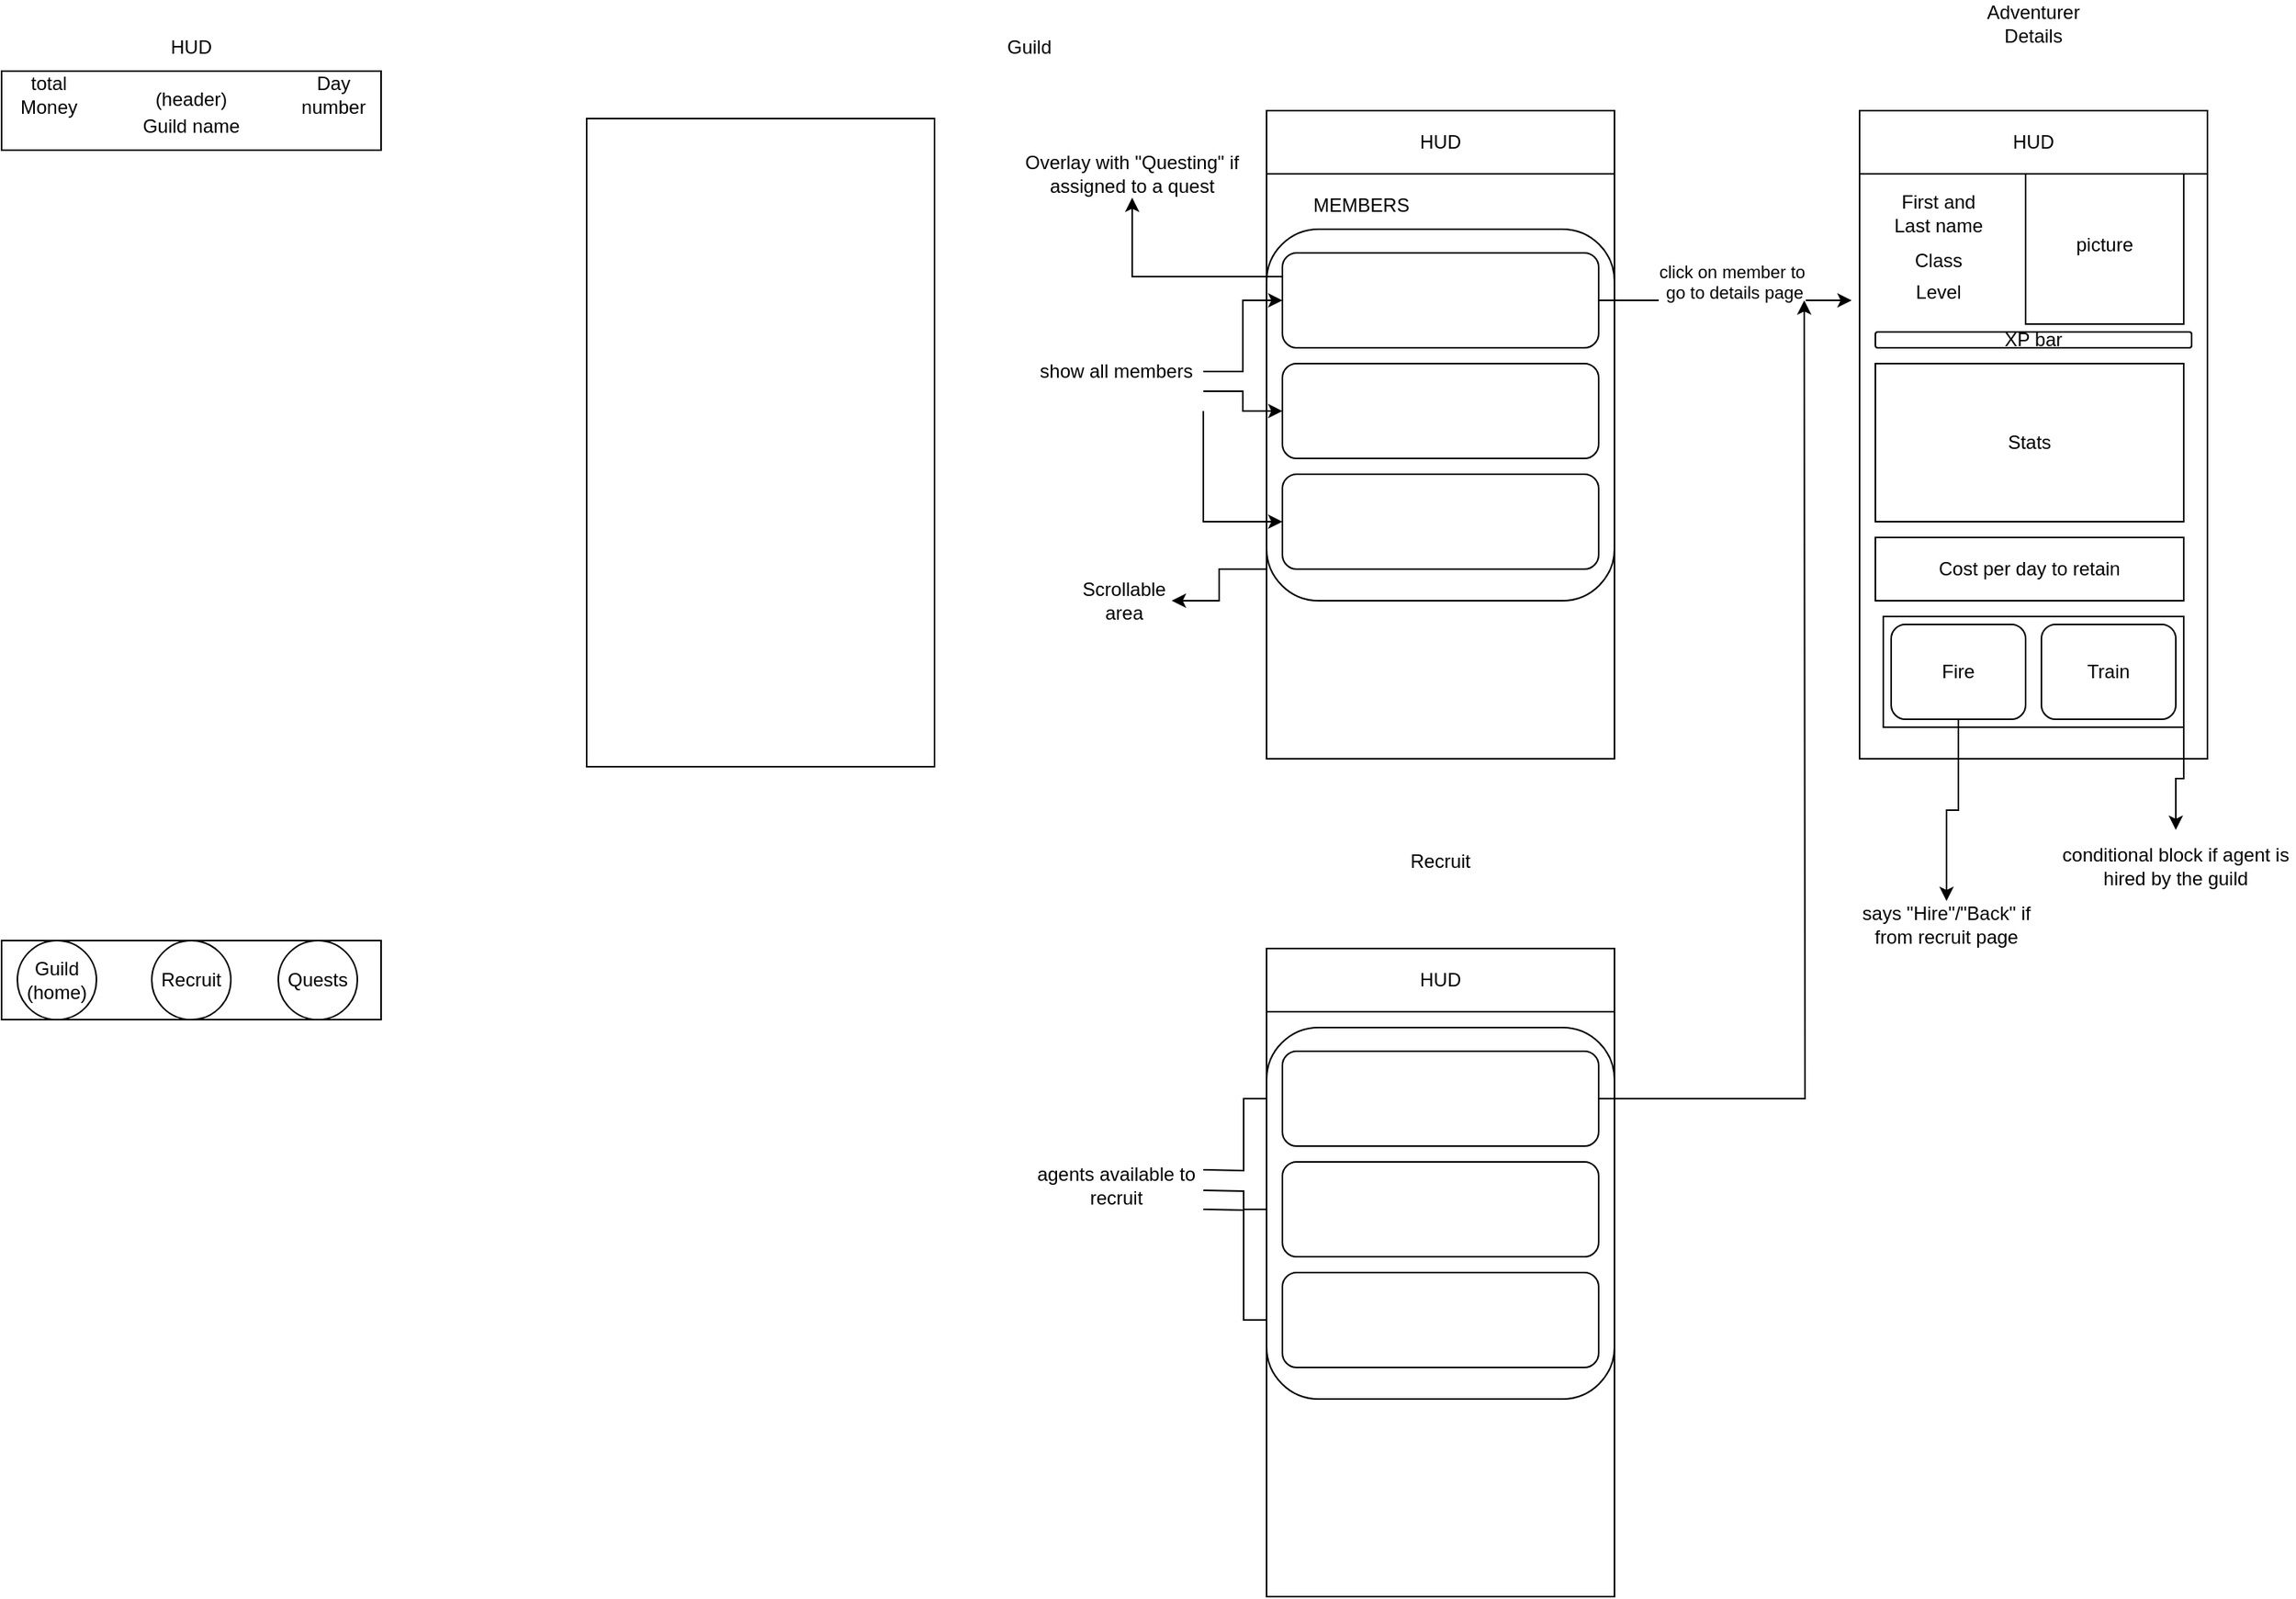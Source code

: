 <mxfile version="26.0.12">
  <diagram name="Page-1" id="hLrZo2qqjmLm6GWwptLD">
    <mxGraphModel dx="2097" dy="642" grid="1" gridSize="10" guides="1" tooltips="1" connect="1" arrows="1" fold="1" page="1" pageScale="1" pageWidth="850" pageHeight="1100" math="0" shadow="0">
      <root>
        <mxCell id="0" />
        <mxCell id="1" parent="0" />
        <mxCell id="5w-BvtVBiFkTE_dHqfBQ-44" style="edgeStyle=orthogonalEdgeStyle;rounded=0;orthogonalLoop=1;jettySize=auto;html=1;exitX=0;exitY=0.75;exitDx=0;exitDy=0;" parent="1" source="5w-BvtVBiFkTE_dHqfBQ-1" target="5w-BvtVBiFkTE_dHqfBQ-45" edge="1">
          <mxGeometry relative="1" as="geometry">
            <mxPoint x="80" y="410" as="targetPoint" />
            <Array as="points">
              <mxPoint x="170" y="390" />
              <mxPoint x="140" y="390" />
              <mxPoint x="140" y="410" />
            </Array>
          </mxGeometry>
        </mxCell>
        <mxCell id="5w-BvtVBiFkTE_dHqfBQ-1" value="" style="rounded=0;whiteSpace=wrap;html=1;" parent="1" vertex="1">
          <mxGeometry x="170" y="100" width="220" height="410" as="geometry" />
        </mxCell>
        <mxCell id="5w-BvtVBiFkTE_dHqfBQ-43" value="" style="rounded=1;whiteSpace=wrap;html=1;" parent="1" vertex="1">
          <mxGeometry x="170" y="175" width="220" height="235" as="geometry" />
        </mxCell>
        <mxCell id="5w-BvtVBiFkTE_dHqfBQ-2" value="" style="rounded=0;whiteSpace=wrap;html=1;" parent="1" vertex="1">
          <mxGeometry x="170" y="630" width="220" height="410" as="geometry" />
        </mxCell>
        <mxCell id="5w-BvtVBiFkTE_dHqfBQ-3" value="" style="rounded=0;whiteSpace=wrap;html=1;" parent="1" vertex="1">
          <mxGeometry x="545" y="100" width="220" height="410" as="geometry" />
        </mxCell>
        <mxCell id="5w-BvtVBiFkTE_dHqfBQ-4" value="Guild" style="text;html=1;align=center;verticalAlign=middle;whiteSpace=wrap;rounded=0;" parent="1" vertex="1">
          <mxGeometry x="-10" y="45" width="60" height="30" as="geometry" />
        </mxCell>
        <mxCell id="5w-BvtVBiFkTE_dHqfBQ-5" value="Recruit" style="text;html=1;align=center;verticalAlign=middle;whiteSpace=wrap;rounded=0;" parent="1" vertex="1">
          <mxGeometry x="250" y="560" width="60" height="30" as="geometry" />
        </mxCell>
        <mxCell id="5w-BvtVBiFkTE_dHqfBQ-10" style="edgeStyle=orthogonalEdgeStyle;rounded=0;orthogonalLoop=1;jettySize=auto;html=1;entryX=0;entryY=0.5;entryDx=0;entryDy=0;" parent="1" source="5w-BvtVBiFkTE_dHqfBQ-6" target="5w-BvtVBiFkTE_dHqfBQ-7" edge="1">
          <mxGeometry relative="1" as="geometry" />
        </mxCell>
        <mxCell id="5w-BvtVBiFkTE_dHqfBQ-11" style="edgeStyle=orthogonalEdgeStyle;rounded=0;orthogonalLoop=1;jettySize=auto;html=1;exitX=1;exitY=0.75;exitDx=0;exitDy=0;entryX=0;entryY=0.5;entryDx=0;entryDy=0;" parent="1" source="5w-BvtVBiFkTE_dHqfBQ-6" target="5w-BvtVBiFkTE_dHqfBQ-8" edge="1">
          <mxGeometry relative="1" as="geometry" />
        </mxCell>
        <mxCell id="5w-BvtVBiFkTE_dHqfBQ-12" style="edgeStyle=orthogonalEdgeStyle;rounded=0;orthogonalLoop=1;jettySize=auto;html=1;exitX=1;exitY=1;exitDx=0;exitDy=0;entryX=0;entryY=0.5;entryDx=0;entryDy=0;" parent="1" source="5w-BvtVBiFkTE_dHqfBQ-6" target="5w-BvtVBiFkTE_dHqfBQ-9" edge="1">
          <mxGeometry relative="1" as="geometry" />
        </mxCell>
        <mxCell id="5w-BvtVBiFkTE_dHqfBQ-6" value="show all members" style="text;html=1;align=center;verticalAlign=middle;whiteSpace=wrap;rounded=0;" parent="1" vertex="1">
          <mxGeometry x="20" y="240" width="110" height="50" as="geometry" />
        </mxCell>
        <mxCell id="5w-BvtVBiFkTE_dHqfBQ-13" style="edgeStyle=orthogonalEdgeStyle;rounded=0;orthogonalLoop=1;jettySize=auto;html=1;exitX=1;exitY=0.5;exitDx=0;exitDy=0;" parent="1" source="5w-BvtVBiFkTE_dHqfBQ-7" edge="1">
          <mxGeometry relative="1" as="geometry">
            <mxPoint x="540" y="220" as="targetPoint" />
          </mxGeometry>
        </mxCell>
        <mxCell id="5w-BvtVBiFkTE_dHqfBQ-15" value="click on member to&lt;div&gt;&amp;nbsp;go to details page&lt;div&gt;&lt;br&gt;&lt;/div&gt;&lt;/div&gt;" style="edgeLabel;html=1;align=center;verticalAlign=middle;resizable=0;points=[];" parent="5w-BvtVBiFkTE_dHqfBQ-13" vertex="1" connectable="0">
          <mxGeometry x="0.056" y="6" relative="1" as="geometry">
            <mxPoint as="offset" />
          </mxGeometry>
        </mxCell>
        <mxCell id="5w-BvtVBiFkTE_dHqfBQ-24" style="edgeStyle=orthogonalEdgeStyle;rounded=0;orthogonalLoop=1;jettySize=auto;html=1;exitX=0;exitY=0.25;exitDx=0;exitDy=0;" parent="1" source="5w-BvtVBiFkTE_dHqfBQ-7" target="5w-BvtVBiFkTE_dHqfBQ-25" edge="1">
          <mxGeometry relative="1" as="geometry">
            <mxPoint x="90" y="140" as="targetPoint" />
          </mxGeometry>
        </mxCell>
        <mxCell id="5w-BvtVBiFkTE_dHqfBQ-7" value="" style="rounded=1;whiteSpace=wrap;html=1;" parent="1" vertex="1">
          <mxGeometry x="180" y="190" width="200" height="60" as="geometry" />
        </mxCell>
        <mxCell id="5w-BvtVBiFkTE_dHqfBQ-8" value="" style="rounded=1;whiteSpace=wrap;html=1;" parent="1" vertex="1">
          <mxGeometry x="180" y="260" width="200" height="60" as="geometry" />
        </mxCell>
        <mxCell id="5w-BvtVBiFkTE_dHqfBQ-9" value="" style="rounded=1;whiteSpace=wrap;html=1;" parent="1" vertex="1">
          <mxGeometry x="180" y="330" width="200" height="60" as="geometry" />
        </mxCell>
        <mxCell id="5w-BvtVBiFkTE_dHqfBQ-14" value="Adventurer Details" style="text;html=1;align=center;verticalAlign=middle;whiteSpace=wrap;rounded=0;" parent="1" vertex="1">
          <mxGeometry x="625" y="30" width="60" height="30" as="geometry" />
        </mxCell>
        <mxCell id="5w-BvtVBiFkTE_dHqfBQ-18" value="picture" style="rounded=0;whiteSpace=wrap;html=1;" parent="1" vertex="1">
          <mxGeometry x="650" y="135" width="100" height="100" as="geometry" />
        </mxCell>
        <mxCell id="5w-BvtVBiFkTE_dHqfBQ-19" value="First and Last name" style="text;html=1;align=center;verticalAlign=middle;whiteSpace=wrap;rounded=0;" parent="1" vertex="1">
          <mxGeometry x="565" y="150" width="60" height="30" as="geometry" />
        </mxCell>
        <mxCell id="5w-BvtVBiFkTE_dHqfBQ-20" value="XP bar" style="rounded=1;whiteSpace=wrap;html=1;" parent="1" vertex="1">
          <mxGeometry x="555" y="240" width="200" height="10" as="geometry" />
        </mxCell>
        <mxCell id="5w-BvtVBiFkTE_dHqfBQ-21" value="Class" style="text;html=1;align=center;verticalAlign=middle;whiteSpace=wrap;rounded=0;" parent="1" vertex="1">
          <mxGeometry x="565" y="180" width="60" height="30" as="geometry" />
        </mxCell>
        <mxCell id="5w-BvtVBiFkTE_dHqfBQ-22" value="Level" style="text;html=1;align=center;verticalAlign=middle;whiteSpace=wrap;rounded=0;" parent="1" vertex="1">
          <mxGeometry x="565" y="200" width="60" height="30" as="geometry" />
        </mxCell>
        <mxCell id="5w-BvtVBiFkTE_dHqfBQ-23" value="Stats" style="rounded=0;whiteSpace=wrap;html=1;" parent="1" vertex="1">
          <mxGeometry x="555" y="260" width="195" height="100" as="geometry" />
        </mxCell>
        <mxCell id="5w-BvtVBiFkTE_dHqfBQ-25" value="Overlay with &quot;Questing&quot; if assigned to a quest" style="text;html=1;align=center;verticalAlign=middle;whiteSpace=wrap;rounded=0;" parent="1" vertex="1">
          <mxGeometry x="10" y="125" width="150" height="30" as="geometry" />
        </mxCell>
        <mxCell id="5w-BvtVBiFkTE_dHqfBQ-26" value="Cost per day to retain" style="rounded=0;whiteSpace=wrap;html=1;" parent="1" vertex="1">
          <mxGeometry x="555" y="370" width="195" height="40" as="geometry" />
        </mxCell>
        <mxCell id="5w-BvtVBiFkTE_dHqfBQ-30" style="edgeStyle=orthogonalEdgeStyle;rounded=0;orthogonalLoop=1;jettySize=auto;html=1;exitX=1;exitY=1;exitDx=0;exitDy=0;" parent="1" source="5w-BvtVBiFkTE_dHqfBQ-27" target="5w-BvtVBiFkTE_dHqfBQ-31" edge="1">
          <mxGeometry relative="1" as="geometry">
            <mxPoint x="790" y="570" as="targetPoint" />
          </mxGeometry>
        </mxCell>
        <mxCell id="5w-BvtVBiFkTE_dHqfBQ-27" value="" style="rounded=0;whiteSpace=wrap;html=1;" parent="1" vertex="1">
          <mxGeometry x="560" y="420" width="190" height="70" as="geometry" />
        </mxCell>
        <mxCell id="5w-BvtVBiFkTE_dHqfBQ-55" style="edgeStyle=orthogonalEdgeStyle;rounded=0;orthogonalLoop=1;jettySize=auto;html=1;exitX=0.5;exitY=1;exitDx=0;exitDy=0;" parent="1" source="5w-BvtVBiFkTE_dHqfBQ-28" target="5w-BvtVBiFkTE_dHqfBQ-56" edge="1">
          <mxGeometry relative="1" as="geometry">
            <mxPoint x="600" y="610.0" as="targetPoint" />
          </mxGeometry>
        </mxCell>
        <mxCell id="5w-BvtVBiFkTE_dHqfBQ-28" value="Fire" style="rounded=1;whiteSpace=wrap;html=1;" parent="1" vertex="1">
          <mxGeometry x="565" y="425" width="85" height="60" as="geometry" />
        </mxCell>
        <mxCell id="5w-BvtVBiFkTE_dHqfBQ-29" value="Train" style="rounded=1;whiteSpace=wrap;html=1;" parent="1" vertex="1">
          <mxGeometry x="660" y="425" width="85" height="60" as="geometry" />
        </mxCell>
        <mxCell id="5w-BvtVBiFkTE_dHqfBQ-31" value="conditional block if agent is hired by the guild" style="text;html=1;align=center;verticalAlign=middle;whiteSpace=wrap;rounded=0;" parent="1" vertex="1">
          <mxGeometry x="670" y="555" width="150" height="45" as="geometry" />
        </mxCell>
        <mxCell id="5w-BvtVBiFkTE_dHqfBQ-32" value="(header)&lt;div&gt;&lt;br&gt;&lt;/div&gt;" style="rounded=0;whiteSpace=wrap;html=1;" parent="1" vertex="1">
          <mxGeometry x="-630" y="75" width="240" height="50" as="geometry" />
        </mxCell>
        <mxCell id="5w-BvtVBiFkTE_dHqfBQ-33" value="total Money" style="text;html=1;align=center;verticalAlign=middle;whiteSpace=wrap;rounded=0;" parent="1" vertex="1">
          <mxGeometry x="-630" y="75" width="60" height="30" as="geometry" />
        </mxCell>
        <mxCell id="5w-BvtVBiFkTE_dHqfBQ-34" value="Day number" style="text;html=1;align=center;verticalAlign=middle;whiteSpace=wrap;rounded=0;" parent="1" vertex="1">
          <mxGeometry x="-450" y="75" width="60" height="30" as="geometry" />
        </mxCell>
        <mxCell id="5w-BvtVBiFkTE_dHqfBQ-35" value="HUD" style="text;html=1;align=center;verticalAlign=middle;whiteSpace=wrap;rounded=0;" parent="1" vertex="1">
          <mxGeometry x="-540" y="45" width="60" height="30" as="geometry" />
        </mxCell>
        <mxCell id="5w-BvtVBiFkTE_dHqfBQ-37" value="Guild name" style="text;html=1;align=center;verticalAlign=middle;whiteSpace=wrap;rounded=0;" parent="1" vertex="1">
          <mxGeometry x="-565" y="95" width="110" height="30" as="geometry" />
        </mxCell>
        <mxCell id="5w-BvtVBiFkTE_dHqfBQ-38" value="HUD" style="rounded=0;whiteSpace=wrap;html=1;" parent="1" vertex="1">
          <mxGeometry x="170" y="100" width="220" height="40" as="geometry" />
        </mxCell>
        <mxCell id="5w-BvtVBiFkTE_dHqfBQ-40" value="HUD" style="rounded=0;whiteSpace=wrap;html=1;" parent="1" vertex="1">
          <mxGeometry x="545" y="100" width="220" height="40" as="geometry" />
        </mxCell>
        <mxCell id="5w-BvtVBiFkTE_dHqfBQ-41" value="HUD" style="rounded=0;whiteSpace=wrap;html=1;" parent="1" vertex="1">
          <mxGeometry x="170" y="630" width="220" height="40" as="geometry" />
        </mxCell>
        <mxCell id="5w-BvtVBiFkTE_dHqfBQ-42" value="MEMBERS" style="text;html=1;align=center;verticalAlign=middle;whiteSpace=wrap;rounded=0;" parent="1" vertex="1">
          <mxGeometry x="170" y="145" width="120" height="30" as="geometry" />
        </mxCell>
        <mxCell id="5w-BvtVBiFkTE_dHqfBQ-45" value="Scrollable area" style="text;html=1;align=center;verticalAlign=middle;whiteSpace=wrap;rounded=0;" parent="1" vertex="1">
          <mxGeometry x="50" y="395" width="60" height="30" as="geometry" />
        </mxCell>
        <mxCell id="5w-BvtVBiFkTE_dHqfBQ-46" style="edgeStyle=orthogonalEdgeStyle;rounded=0;orthogonalLoop=1;jettySize=auto;html=1;entryX=0;entryY=0.5;entryDx=0;entryDy=0;" parent="1" target="5w-BvtVBiFkTE_dHqfBQ-50" edge="1">
          <mxGeometry relative="1" as="geometry">
            <mxPoint x="130" y="770" as="sourcePoint" />
          </mxGeometry>
        </mxCell>
        <mxCell id="5w-BvtVBiFkTE_dHqfBQ-47" style="edgeStyle=orthogonalEdgeStyle;rounded=0;orthogonalLoop=1;jettySize=auto;html=1;exitX=1;exitY=0.75;exitDx=0;exitDy=0;entryX=0;entryY=0.5;entryDx=0;entryDy=0;" parent="1" target="5w-BvtVBiFkTE_dHqfBQ-51" edge="1">
          <mxGeometry relative="1" as="geometry">
            <mxPoint x="130" y="783" as="sourcePoint" />
          </mxGeometry>
        </mxCell>
        <mxCell id="5w-BvtVBiFkTE_dHqfBQ-48" style="edgeStyle=orthogonalEdgeStyle;rounded=0;orthogonalLoop=1;jettySize=auto;html=1;exitX=1;exitY=1;exitDx=0;exitDy=0;entryX=0;entryY=0.5;entryDx=0;entryDy=0;" parent="1" target="5w-BvtVBiFkTE_dHqfBQ-52" edge="1">
          <mxGeometry relative="1" as="geometry">
            <mxPoint x="130" y="795" as="sourcePoint" />
          </mxGeometry>
        </mxCell>
        <mxCell id="5w-BvtVBiFkTE_dHqfBQ-49" value="" style="rounded=1;whiteSpace=wrap;html=1;" parent="1" vertex="1">
          <mxGeometry x="170" y="680" width="220" height="235" as="geometry" />
        </mxCell>
        <mxCell id="5w-BvtVBiFkTE_dHqfBQ-54" style="edgeStyle=orthogonalEdgeStyle;rounded=0;orthogonalLoop=1;jettySize=auto;html=1;exitX=1;exitY=0.5;exitDx=0;exitDy=0;" parent="1" source="5w-BvtVBiFkTE_dHqfBQ-50" edge="1">
          <mxGeometry relative="1" as="geometry">
            <mxPoint x="510" y="220" as="targetPoint" />
          </mxGeometry>
        </mxCell>
        <mxCell id="5w-BvtVBiFkTE_dHqfBQ-50" value="" style="rounded=1;whiteSpace=wrap;html=1;" parent="1" vertex="1">
          <mxGeometry x="180" y="695" width="200" height="60" as="geometry" />
        </mxCell>
        <mxCell id="5w-BvtVBiFkTE_dHqfBQ-51" value="" style="rounded=1;whiteSpace=wrap;html=1;" parent="1" vertex="1">
          <mxGeometry x="180" y="765" width="200" height="60" as="geometry" />
        </mxCell>
        <mxCell id="5w-BvtVBiFkTE_dHqfBQ-52" value="" style="rounded=1;whiteSpace=wrap;html=1;" parent="1" vertex="1">
          <mxGeometry x="180" y="835" width="200" height="60" as="geometry" />
        </mxCell>
        <mxCell id="5w-BvtVBiFkTE_dHqfBQ-53" value="agents available to recruit" style="text;html=1;align=center;verticalAlign=middle;whiteSpace=wrap;rounded=0;" parent="1" vertex="1">
          <mxGeometry x="20" y="755" width="110" height="50" as="geometry" />
        </mxCell>
        <mxCell id="5w-BvtVBiFkTE_dHqfBQ-56" value="says &quot;Hire&quot;/&quot;Back&quot; if from recruit page" style="text;html=1;align=center;verticalAlign=middle;whiteSpace=wrap;rounded=0;" parent="1" vertex="1">
          <mxGeometry x="545" y="600" width="110" height="30" as="geometry" />
        </mxCell>
        <mxCell id="uD-YOwcoeN-9Z4mE4d9D-2" value="(tabs)&lt;div&gt;&lt;br&gt;&lt;/div&gt;" style="rounded=0;whiteSpace=wrap;html=1;" vertex="1" parent="1">
          <mxGeometry x="-630" y="625" width="240" height="50" as="geometry" />
        </mxCell>
        <mxCell id="uD-YOwcoeN-9Z4mE4d9D-3" value="Guild&lt;div&gt;(home)&lt;/div&gt;" style="ellipse;whiteSpace=wrap;html=1;aspect=fixed;" vertex="1" parent="1">
          <mxGeometry x="-620" y="625" width="50" height="50" as="geometry" />
        </mxCell>
        <mxCell id="uD-YOwcoeN-9Z4mE4d9D-4" value="Recruit" style="ellipse;whiteSpace=wrap;html=1;aspect=fixed;" vertex="1" parent="1">
          <mxGeometry x="-535" y="625" width="50" height="50" as="geometry" />
        </mxCell>
        <mxCell id="uD-YOwcoeN-9Z4mE4d9D-5" value="Quests" style="ellipse;whiteSpace=wrap;html=1;aspect=fixed;" vertex="1" parent="1">
          <mxGeometry x="-455" y="625" width="50" height="50" as="geometry" />
        </mxCell>
        <mxCell id="uD-YOwcoeN-9Z4mE4d9D-6" value="" style="rounded=0;whiteSpace=wrap;html=1;" vertex="1" parent="1">
          <mxGeometry x="-260" y="105" width="220" height="410" as="geometry" />
        </mxCell>
      </root>
    </mxGraphModel>
  </diagram>
</mxfile>
